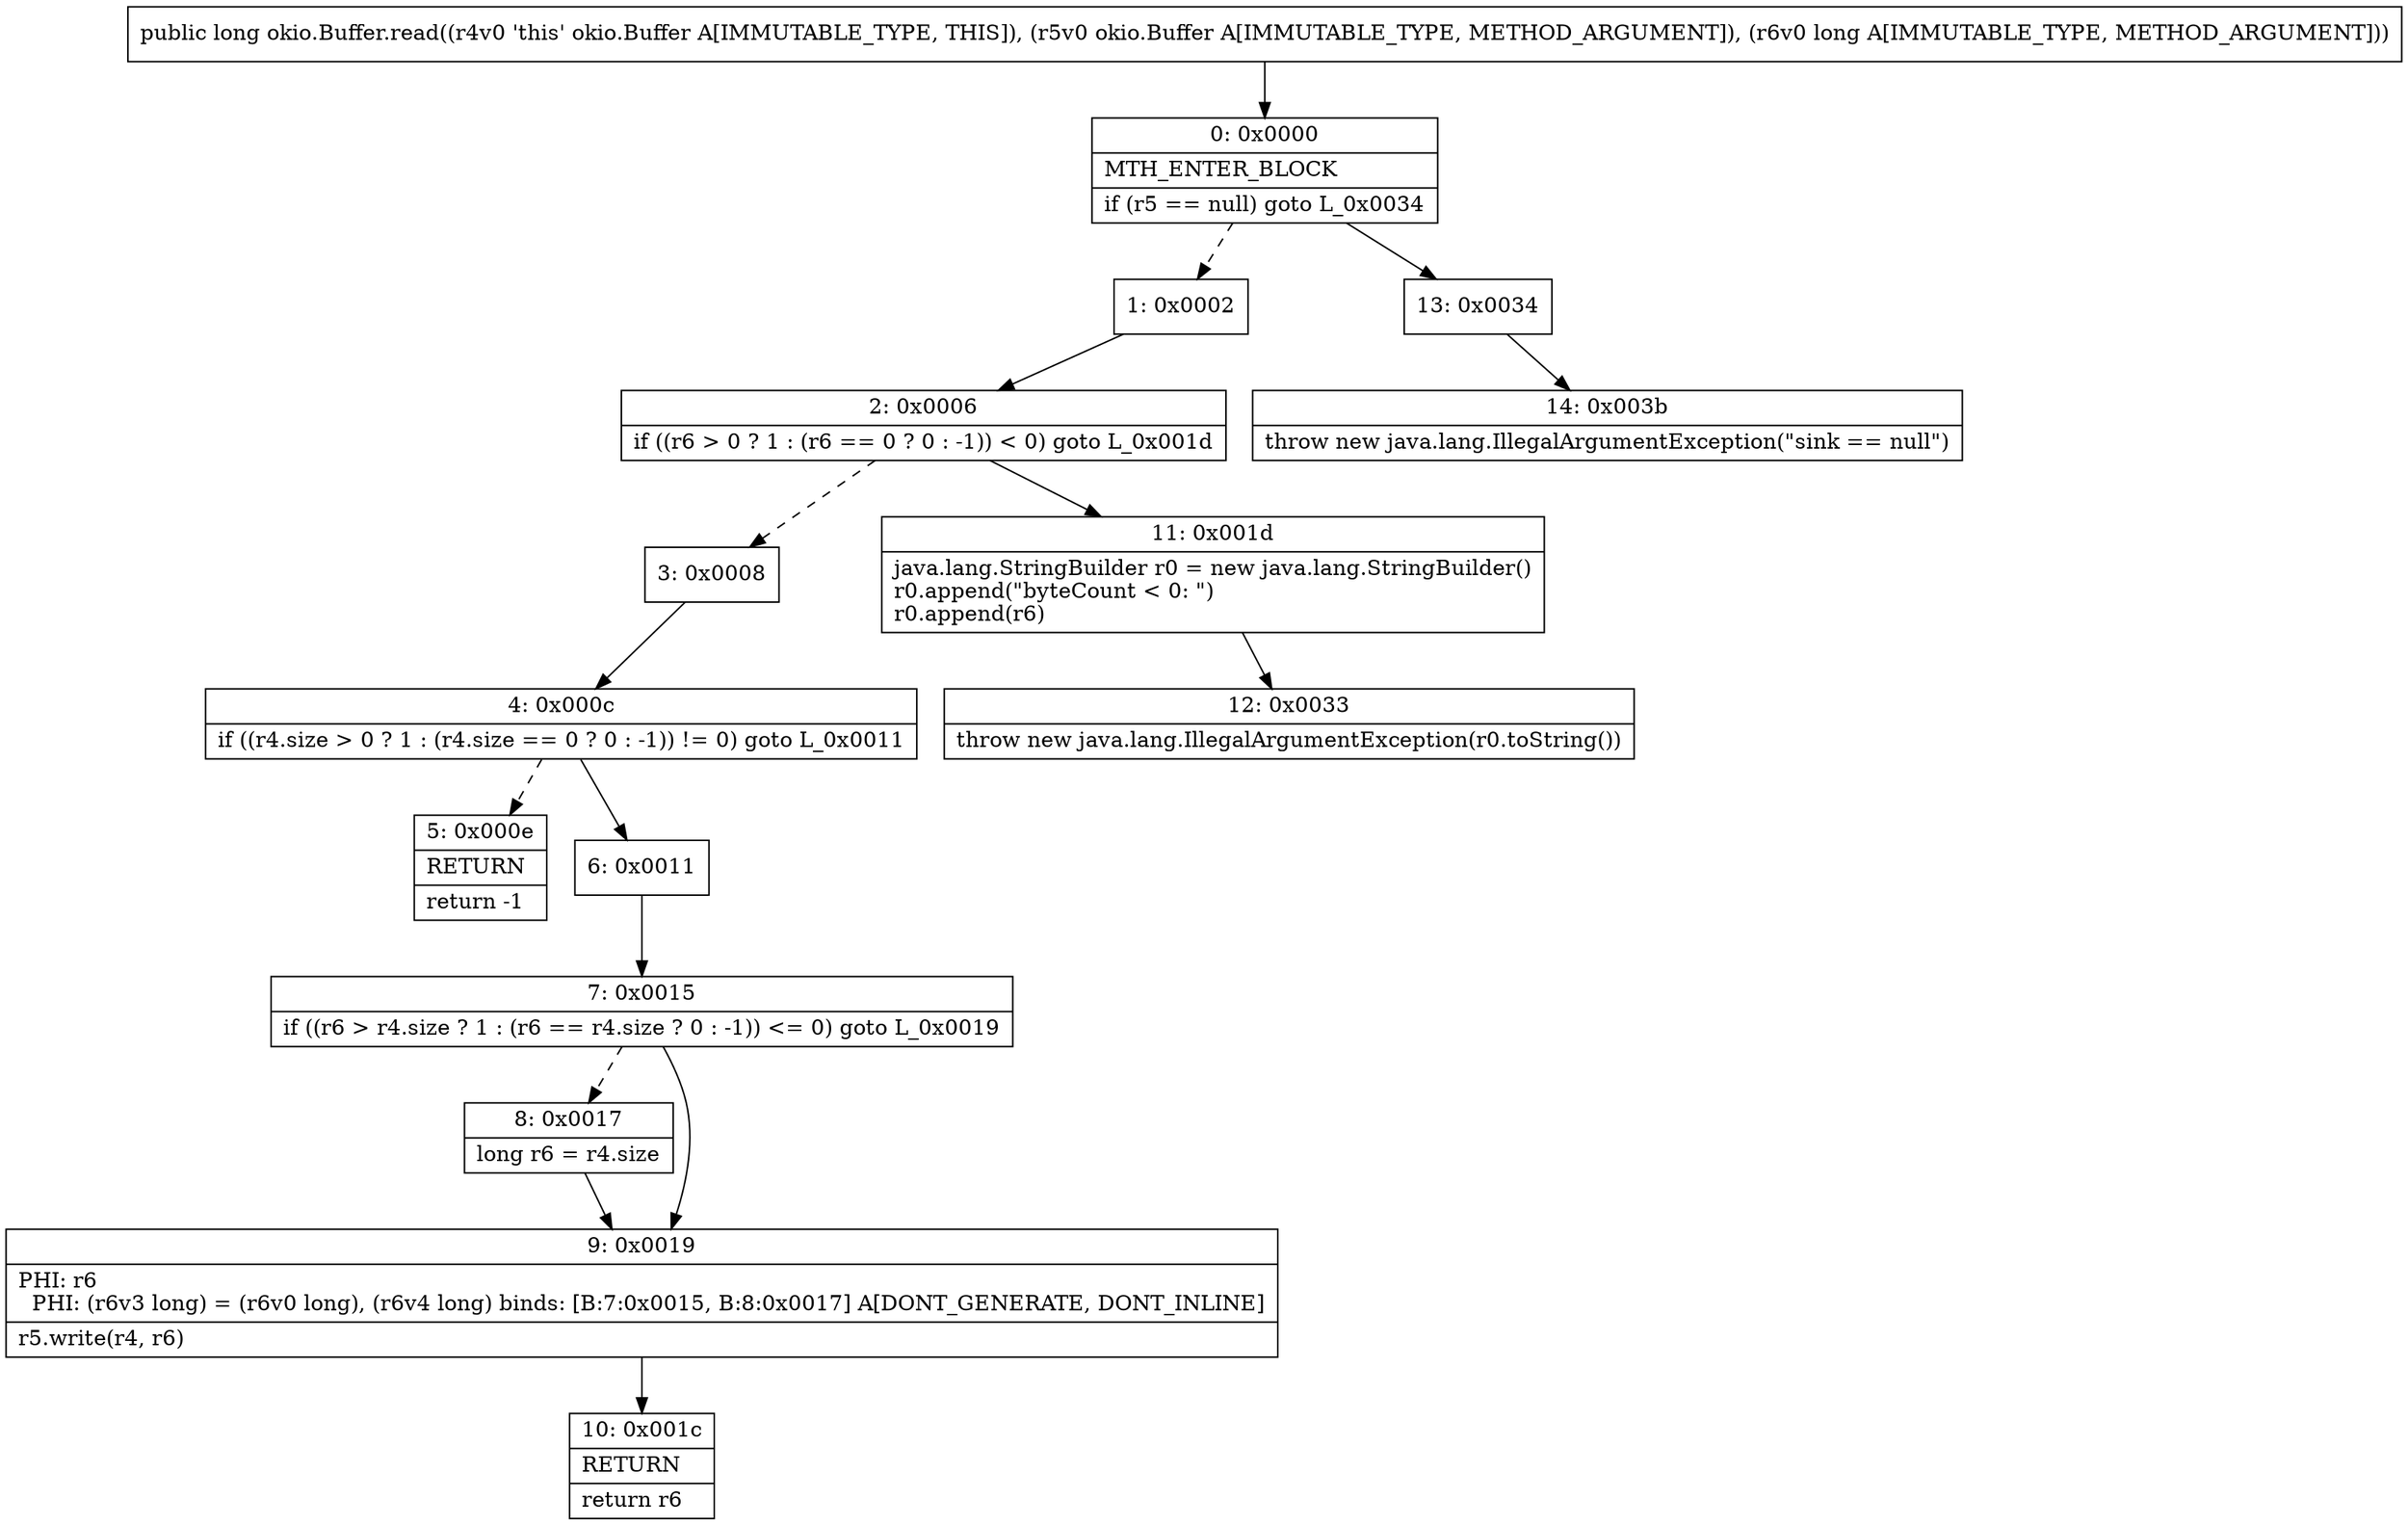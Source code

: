 digraph "CFG forokio.Buffer.read(Lokio\/Buffer;J)J" {
Node_0 [shape=record,label="{0\:\ 0x0000|MTH_ENTER_BLOCK\l|if (r5 == null) goto L_0x0034\l}"];
Node_1 [shape=record,label="{1\:\ 0x0002}"];
Node_2 [shape=record,label="{2\:\ 0x0006|if ((r6 \> 0 ? 1 : (r6 == 0 ? 0 : \-1)) \< 0) goto L_0x001d\l}"];
Node_3 [shape=record,label="{3\:\ 0x0008}"];
Node_4 [shape=record,label="{4\:\ 0x000c|if ((r4.size \> 0 ? 1 : (r4.size == 0 ? 0 : \-1)) != 0) goto L_0x0011\l}"];
Node_5 [shape=record,label="{5\:\ 0x000e|RETURN\l|return \-1\l}"];
Node_6 [shape=record,label="{6\:\ 0x0011}"];
Node_7 [shape=record,label="{7\:\ 0x0015|if ((r6 \> r4.size ? 1 : (r6 == r4.size ? 0 : \-1)) \<= 0) goto L_0x0019\l}"];
Node_8 [shape=record,label="{8\:\ 0x0017|long r6 = r4.size\l}"];
Node_9 [shape=record,label="{9\:\ 0x0019|PHI: r6 \l  PHI: (r6v3 long) = (r6v0 long), (r6v4 long) binds: [B:7:0x0015, B:8:0x0017] A[DONT_GENERATE, DONT_INLINE]\l|r5.write(r4, r6)\l}"];
Node_10 [shape=record,label="{10\:\ 0x001c|RETURN\l|return r6\l}"];
Node_11 [shape=record,label="{11\:\ 0x001d|java.lang.StringBuilder r0 = new java.lang.StringBuilder()\lr0.append(\"byteCount \< 0: \")\lr0.append(r6)\l}"];
Node_12 [shape=record,label="{12\:\ 0x0033|throw new java.lang.IllegalArgumentException(r0.toString())\l}"];
Node_13 [shape=record,label="{13\:\ 0x0034}"];
Node_14 [shape=record,label="{14\:\ 0x003b|throw new java.lang.IllegalArgumentException(\"sink == null\")\l}"];
MethodNode[shape=record,label="{public long okio.Buffer.read((r4v0 'this' okio.Buffer A[IMMUTABLE_TYPE, THIS]), (r5v0 okio.Buffer A[IMMUTABLE_TYPE, METHOD_ARGUMENT]), (r6v0 long A[IMMUTABLE_TYPE, METHOD_ARGUMENT])) }"];
MethodNode -> Node_0;
Node_0 -> Node_1[style=dashed];
Node_0 -> Node_13;
Node_1 -> Node_2;
Node_2 -> Node_3[style=dashed];
Node_2 -> Node_11;
Node_3 -> Node_4;
Node_4 -> Node_5[style=dashed];
Node_4 -> Node_6;
Node_6 -> Node_7;
Node_7 -> Node_8[style=dashed];
Node_7 -> Node_9;
Node_8 -> Node_9;
Node_9 -> Node_10;
Node_11 -> Node_12;
Node_13 -> Node_14;
}

